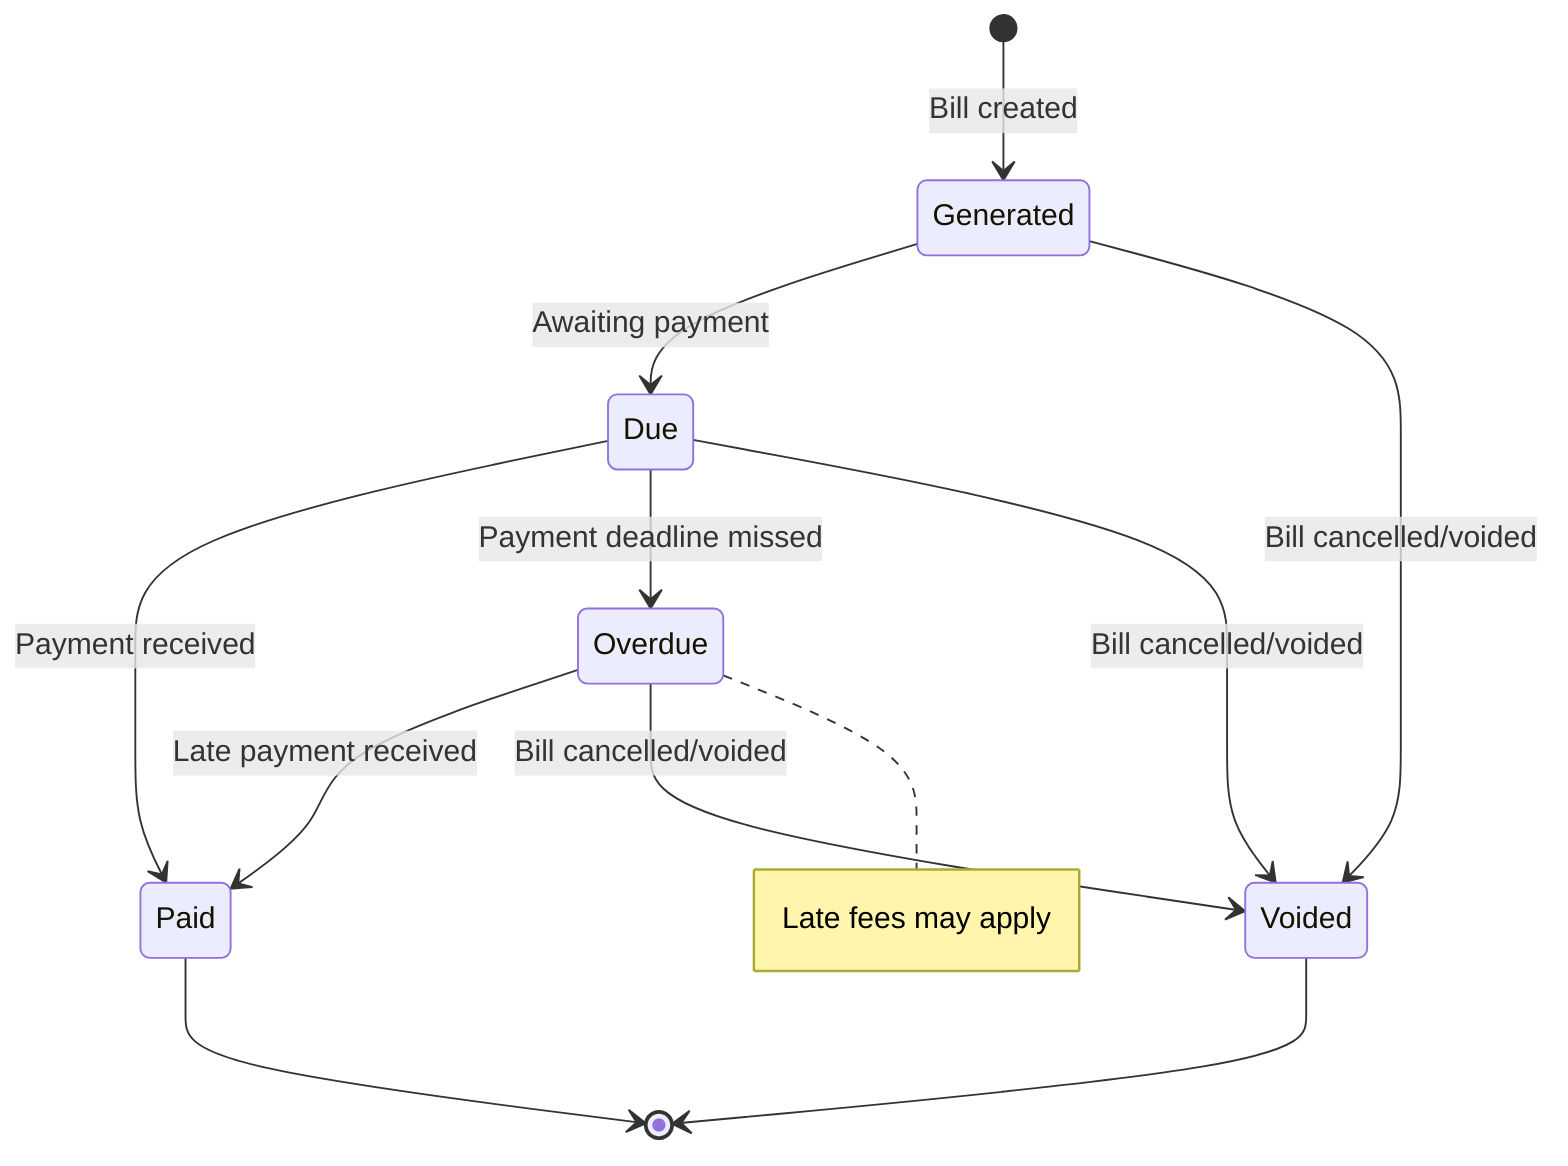 stateDiagram-v2
    [*] --> Generated : Bill created
    Generated --> Due : Awaiting payment
    Due --> Paid : Payment received
    Due --> Overdue : Payment deadline missed
    Overdue --> Paid : Late payment received
    Generated --> Voided : Bill cancelled/voided
    Due --> Voided : Bill cancelled/voided
    Overdue --> Voided : Bill cancelled/voided
    Paid --> [*]
    Voided --> [*]
    note right of Overdue
        Late fees may apply
    end note